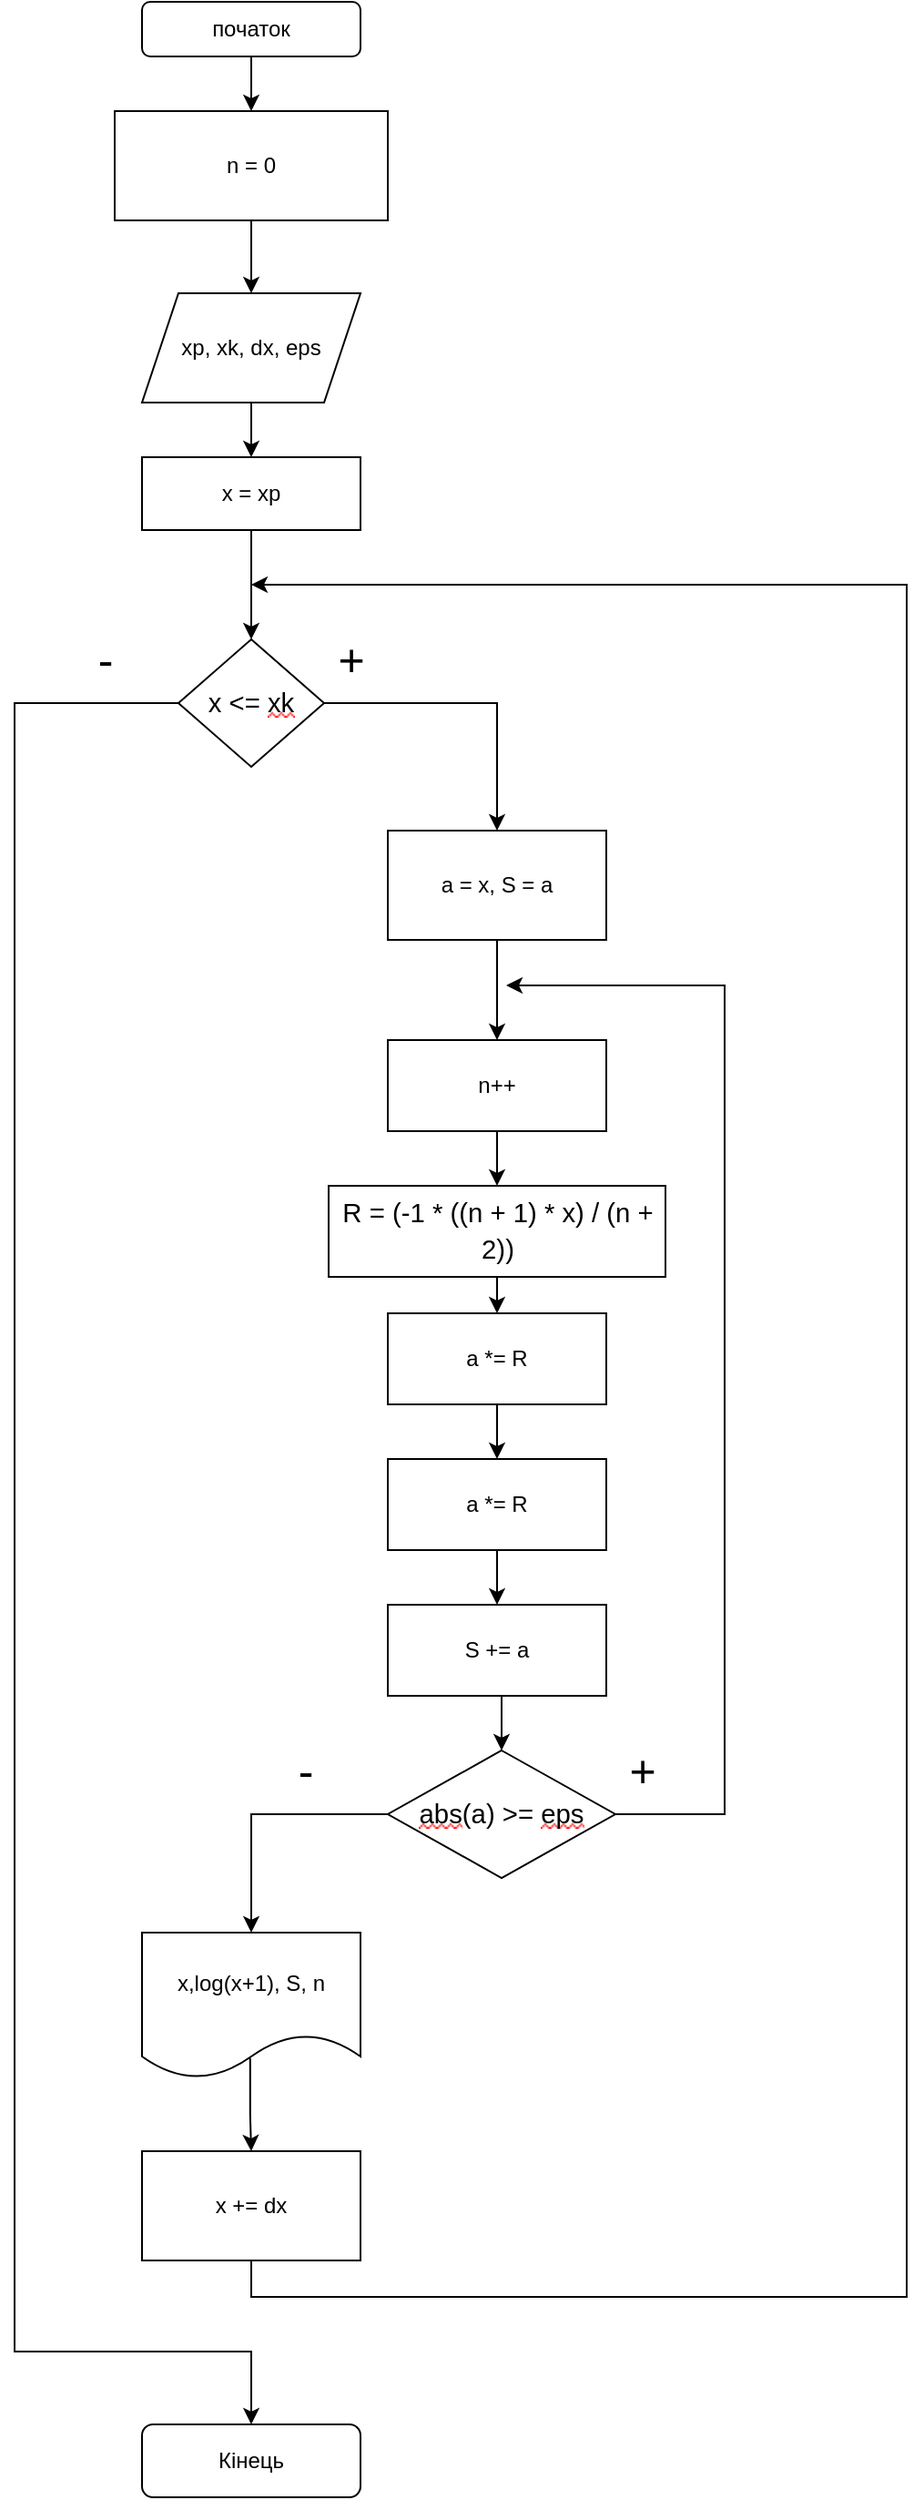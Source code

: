 <mxfile version="15.3.7" type="device"><diagram id="YmEQ2uBDp6oNaVa83a-b" name="Сторінка-1"><mxGraphModel dx="600" dy="869" grid="1" gridSize="10" guides="1" tooltips="1" connect="1" arrows="1" fold="1" page="1" pageScale="1" pageWidth="827" pageHeight="1169" math="0" shadow="0"><root><mxCell id="0"/><mxCell id="1" parent="0"/><mxCell id="u_j62W4I7q33ARfks3g7-3" value="" style="edgeStyle=orthogonalEdgeStyle;rounded=0;orthogonalLoop=1;jettySize=auto;html=1;" edge="1" parent="1" source="u_j62W4I7q33ARfks3g7-1" target="u_j62W4I7q33ARfks3g7-2"><mxGeometry relative="1" as="geometry"/></mxCell><mxCell id="u_j62W4I7q33ARfks3g7-1" value="початок" style="rounded=1;whiteSpace=wrap;html=1;" vertex="1" parent="1"><mxGeometry x="190" y="100" width="120" height="30" as="geometry"/></mxCell><mxCell id="u_j62W4I7q33ARfks3g7-5" value="" style="edgeStyle=orthogonalEdgeStyle;rounded=0;orthogonalLoop=1;jettySize=auto;html=1;" edge="1" parent="1" source="u_j62W4I7q33ARfks3g7-2" target="u_j62W4I7q33ARfks3g7-4"><mxGeometry relative="1" as="geometry"/></mxCell><mxCell id="u_j62W4I7q33ARfks3g7-2" value="n = 0" style="rounded=0;whiteSpace=wrap;html=1;" vertex="1" parent="1"><mxGeometry x="175" y="160" width="150" height="60" as="geometry"/></mxCell><mxCell id="u_j62W4I7q33ARfks3g7-7" style="edgeStyle=orthogonalEdgeStyle;rounded=0;orthogonalLoop=1;jettySize=auto;html=1;exitX=0.5;exitY=1;exitDx=0;exitDy=0;" edge="1" parent="1" source="u_j62W4I7q33ARfks3g7-4" target="u_j62W4I7q33ARfks3g7-6"><mxGeometry relative="1" as="geometry"/></mxCell><mxCell id="u_j62W4I7q33ARfks3g7-4" value="xp, xk, dx, eps" style="shape=parallelogram;perimeter=parallelogramPerimeter;whiteSpace=wrap;html=1;fixedSize=1;" vertex="1" parent="1"><mxGeometry x="190" y="260" width="120" height="60" as="geometry"/></mxCell><mxCell id="u_j62W4I7q33ARfks3g7-17" style="edgeStyle=orthogonalEdgeStyle;rounded=0;orthogonalLoop=1;jettySize=auto;html=1;exitX=0.5;exitY=1;exitDx=0;exitDy=0;entryX=0.5;entryY=0;entryDx=0;entryDy=0;" edge="1" parent="1" source="u_j62W4I7q33ARfks3g7-6" target="u_j62W4I7q33ARfks3g7-8"><mxGeometry relative="1" as="geometry"/></mxCell><mxCell id="u_j62W4I7q33ARfks3g7-6" value="x = xp" style="rounded=0;whiteSpace=wrap;html=1;" vertex="1" parent="1"><mxGeometry x="190" y="350" width="120" height="40" as="geometry"/></mxCell><mxCell id="u_j62W4I7q33ARfks3g7-16" style="edgeStyle=orthogonalEdgeStyle;rounded=0;orthogonalLoop=1;jettySize=auto;html=1;exitX=1;exitY=0.5;exitDx=0;exitDy=0;entryX=0.5;entryY=0;entryDx=0;entryDy=0;" edge="1" parent="1" source="u_j62W4I7q33ARfks3g7-8" target="u_j62W4I7q33ARfks3g7-11"><mxGeometry relative="1" as="geometry"/></mxCell><mxCell id="u_j62W4I7q33ARfks3g7-38" style="edgeStyle=orthogonalEdgeStyle;rounded=0;orthogonalLoop=1;jettySize=auto;html=1;exitX=0;exitY=0.5;exitDx=0;exitDy=0;entryX=0.5;entryY=0;entryDx=0;entryDy=0;" edge="1" parent="1" source="u_j62W4I7q33ARfks3g7-8" target="u_j62W4I7q33ARfks3g7-36"><mxGeometry relative="1" as="geometry"><Array as="points"><mxPoint x="120" y="485"/><mxPoint x="120" y="1390"/></Array></mxGeometry></mxCell><mxCell id="u_j62W4I7q33ARfks3g7-8" value="&lt;span class=&quot;NormalTextRun  BCX0 SCXW196502704&quot; style=&quot;margin: 0px ; padding: 0px ; color: rgb(0 , 0 , 0) ; font-family: &amp;#34;calibri&amp;#34; , &amp;#34;calibri_embeddedfont&amp;#34; , &amp;#34;calibri_msfontservice&amp;#34; , sans-serif ; font-size: 14.667px ; text-align: left ; background-color: rgb(255 , 255 , 255)&quot;&gt;x &amp;lt;=&amp;nbsp;&lt;/span&gt;&lt;span class=&quot;SpellingError  BCX0 SCXW196502704&quot; style=&quot;margin: 0px ; padding: 0px ; background-repeat: repeat-x ; background-position: left bottom ; background-image: url(&amp;#34;data:image/gif;base64,R0lGODlhBQAEAJECAP////8AAAAAAAAAACH5BAEAAAIALAAAAAAFAAQAAAIIlGAXCCHrTCgAOw==&amp;#34;) ; border-bottom: 1px solid transparent ; color: rgb(0 , 0 , 0) ; font-family: &amp;#34;calibri&amp;#34; , &amp;#34;calibri_embeddedfont&amp;#34; , &amp;#34;calibri_msfontservice&amp;#34; , sans-serif ; font-size: 14.667px ; text-align: left ; background-color: rgb(255 , 255 , 255)&quot;&gt;xk&lt;/span&gt;" style="rhombus;whiteSpace=wrap;html=1;" vertex="1" parent="1"><mxGeometry x="210" y="450" width="80" height="70" as="geometry"/></mxCell><mxCell id="u_j62W4I7q33ARfks3g7-10" style="edgeStyle=orthogonalEdgeStyle;rounded=0;orthogonalLoop=1;jettySize=auto;html=1;exitX=0.5;exitY=1;exitDx=0;exitDy=0;" edge="1" parent="1" source="u_j62W4I7q33ARfks3g7-8" target="u_j62W4I7q33ARfks3g7-8"><mxGeometry relative="1" as="geometry"/></mxCell><mxCell id="u_j62W4I7q33ARfks3g7-23" style="edgeStyle=orthogonalEdgeStyle;rounded=0;orthogonalLoop=1;jettySize=auto;html=1;exitX=0.5;exitY=1;exitDx=0;exitDy=0;entryX=0.5;entryY=0;entryDx=0;entryDy=0;" edge="1" parent="1" source="u_j62W4I7q33ARfks3g7-11" target="u_j62W4I7q33ARfks3g7-18"><mxGeometry relative="1" as="geometry"/></mxCell><mxCell id="u_j62W4I7q33ARfks3g7-11" value="a = x, S = a" style="rounded=0;whiteSpace=wrap;html=1;" vertex="1" parent="1"><mxGeometry x="325" y="555" width="120" height="60" as="geometry"/></mxCell><mxCell id="u_j62W4I7q33ARfks3g7-30" style="edgeStyle=orthogonalEdgeStyle;rounded=0;orthogonalLoop=1;jettySize=auto;html=1;exitX=1;exitY=0.5;exitDx=0;exitDy=0;" edge="1" parent="1" source="u_j62W4I7q33ARfks3g7-14"><mxGeometry relative="1" as="geometry"><mxPoint x="390" y="640" as="targetPoint"/><Array as="points"><mxPoint x="510" y="1095"/><mxPoint x="510" y="640"/></Array></mxGeometry></mxCell><mxCell id="u_j62W4I7q33ARfks3g7-34" style="edgeStyle=orthogonalEdgeStyle;rounded=0;orthogonalLoop=1;jettySize=auto;html=1;exitX=0;exitY=0.5;exitDx=0;exitDy=0;entryX=0.5;entryY=0;entryDx=0;entryDy=0;" edge="1" parent="1" source="u_j62W4I7q33ARfks3g7-14" target="u_j62W4I7q33ARfks3g7-32"><mxGeometry relative="1" as="geometry"/></mxCell><mxCell id="u_j62W4I7q33ARfks3g7-14" value="&lt;span class=&quot;SpellingError  BCX0 SCXW129024541&quot; style=&quot;margin: 0px ; padding: 0px ; background-repeat: repeat-x ; background-position: left bottom ; background-image: url(&amp;#34;data:image/gif;base64,R0lGODlhBQAEAJECAP////8AAAAAAAAAACH5BAEAAAIALAAAAAAFAAQAAAIIlGAXCCHrTCgAOw==&amp;#34;) ; border-bottom: 1px solid transparent ; color: rgb(0 , 0 , 0) ; font-family: &amp;#34;calibri&amp;#34; , &amp;#34;calibri_embeddedfont&amp;#34; , &amp;#34;calibri_msfontservice&amp;#34; , sans-serif ; font-size: 14.667px ; text-align: left ; background-color: rgb(255 , 255 , 255)&quot;&gt;abs&lt;/span&gt;&lt;span class=&quot;NormalTextRun  BCX0 SCXW129024541&quot; style=&quot;margin: 0px ; padding: 0px ; color: rgb(0 , 0 , 0) ; font-family: &amp;#34;calibri&amp;#34; , &amp;#34;calibri_embeddedfont&amp;#34; , &amp;#34;calibri_msfontservice&amp;#34; , sans-serif ; font-size: 14.667px ; text-align: left ; background-color: rgb(255 , 255 , 255)&quot;&gt;(a) &amp;gt;=&amp;nbsp;&lt;/span&gt;&lt;span class=&quot;SpellingError  BCX0 SCXW129024541&quot; style=&quot;margin: 0px ; padding: 0px ; background-repeat: repeat-x ; background-position: left bottom ; background-image: url(&amp;#34;data:image/gif;base64,R0lGODlhBQAEAJECAP////8AAAAAAAAAACH5BAEAAAIALAAAAAAFAAQAAAIIlGAXCCHrTCgAOw==&amp;#34;) ; border-bottom: 1px solid transparent ; color: rgb(0 , 0 , 0) ; font-family: &amp;#34;calibri&amp;#34; , &amp;#34;calibri_embeddedfont&amp;#34; , &amp;#34;calibri_msfontservice&amp;#34; , sans-serif ; font-size: 14.667px ; text-align: left ; background-color: rgb(255 , 255 , 255)&quot;&gt;eps&lt;/span&gt;" style="rhombus;whiteSpace=wrap;html=1;" vertex="1" parent="1"><mxGeometry x="325" y="1060" width="125" height="70" as="geometry"/></mxCell><mxCell id="u_j62W4I7q33ARfks3g7-24" style="edgeStyle=orthogonalEdgeStyle;rounded=0;orthogonalLoop=1;jettySize=auto;html=1;exitX=0.5;exitY=1;exitDx=0;exitDy=0;entryX=0.5;entryY=0;entryDx=0;entryDy=0;" edge="1" parent="1" source="u_j62W4I7q33ARfks3g7-18" target="u_j62W4I7q33ARfks3g7-19"><mxGeometry relative="1" as="geometry"/></mxCell><mxCell id="u_j62W4I7q33ARfks3g7-18" value="n++" style="rounded=0;whiteSpace=wrap;html=1;" vertex="1" parent="1"><mxGeometry x="325" y="670" width="120" height="50" as="geometry"/></mxCell><mxCell id="u_j62W4I7q33ARfks3g7-25" style="edgeStyle=orthogonalEdgeStyle;rounded=0;orthogonalLoop=1;jettySize=auto;html=1;exitX=0.5;exitY=1;exitDx=0;exitDy=0;entryX=0.5;entryY=0;entryDx=0;entryDy=0;" edge="1" parent="1" source="u_j62W4I7q33ARfks3g7-19" target="u_j62W4I7q33ARfks3g7-20"><mxGeometry relative="1" as="geometry"/></mxCell><mxCell id="u_j62W4I7q33ARfks3g7-19" value="&lt;span class=&quot;TabRun IPSelectionBlob BlobObject DragDrop SCXW114481486 BCX0&quot; style=&quot;margin: 0px ; padding: 0px ; display: inline-block ; position: relative ; font-size: 11pt ; font-family: &amp;#34;calibri&amp;#34; , sans-serif ; color: rgb(0 , 0 , 0) ; text-align: left ; background-color: rgb(255 , 255 , 255) ; width: 0px&quot;&gt;&lt;span class=&quot;TabChar SCXW114481486 BCX0&quot; style=&quot;margin: 0px ; padding: 0px ; display: inline-block&quot;&gt;&#9;&lt;/span&gt;&lt;span class=&quot;TabLeaderChars SCXW114481486 BCX0&quot; style=&quot;margin: 0px ; padding: 0px ; display: inline-block ; position: absolute ; top: 0px ; left: 0px&quot;&gt;&lt;/span&gt;&lt;/span&gt;&lt;span lang=&quot;UK-UA&quot; class=&quot;TextRun EmptyTextRun SCXW114481486 BCX0&quot; style=&quot;margin: 0px ; padding: 0px ; color: rgb(0 , 0 , 0) ; text-align: left ; background-color: rgb(255 , 255 , 255) ; font-size: 11pt ; line-height: 19.425px ; font-family: &amp;#34;calibri&amp;#34; , &amp;#34;calibri_embeddedfont&amp;#34; , &amp;#34;calibri_msfontservice&amp;#34; , sans-serif&quot;&gt;&lt;/span&gt;&lt;span class=&quot;TabRun IPSelectionBlob BlobObject DragDrop SCXW114481486 BCX0&quot; style=&quot;margin: 0px ; padding: 0px ; display: inline-block ; position: relative ; font-size: 11pt ; font-family: &amp;#34;calibri&amp;#34; , sans-serif ; color: rgb(0 , 0 , 0) ; text-align: left ; background-color: rgb(255 , 255 , 255) ; width: 0px&quot;&gt;&lt;span class=&quot;TabChar SCXW114481486 BCX0&quot; style=&quot;margin: 0px ; padding: 0px ; display: inline-block&quot;&gt;&#9;&lt;/span&gt;&lt;span class=&quot;TabLeaderChars SCXW114481486 BCX0&quot; style=&quot;margin: 0px ; padding: 0px ; display: inline-block ; position: absolute ; top: 0px ; left: 0px&quot;&gt;&lt;/span&gt;&lt;/span&gt;&lt;span lang=&quot;UK-UA&quot; class=&quot;TextRun EmptyTextRun SCXW114481486 BCX0&quot; style=&quot;margin: 0px ; padding: 0px ; color: rgb(0 , 0 , 0) ; text-align: left ; background-color: rgb(255 , 255 , 255) ; font-size: 11pt ; line-height: 19.425px ; font-family: &amp;#34;calibri&amp;#34; , &amp;#34;calibri_embeddedfont&amp;#34; , &amp;#34;calibri_msfontservice&amp;#34; , sans-serif&quot;&gt;&lt;/span&gt;&lt;span class=&quot;TabRun IPSelectionBlob BlobObject DragDrop SCXW114481486 BCX0&quot; style=&quot;margin: 0px ; padding: 0px ; display: inline-block ; position: relative ; font-size: 11pt ; font-family: &amp;#34;calibri&amp;#34; , sans-serif ; color: rgb(0 , 0 , 0) ; text-align: left ; background-color: rgb(255 , 255 , 255) ; width: 0px&quot;&gt;&lt;span class=&quot;TabChar SCXW114481486 BCX0&quot; style=&quot;margin: 0px ; padding: 0px ; display: inline-block&quot;&gt;&#9;&lt;/span&gt;&lt;span class=&quot;TabLeaderChars SCXW114481486 BCX0&quot; style=&quot;margin: 0px ; padding: 0px ; display: inline-block ; position: absolute ; top: 0px ; left: 0px&quot;&gt;&lt;/span&gt;&lt;/span&gt;&lt;span lang=&quot;UK-UA&quot; class=&quot;TextRun SCXW114481486 BCX0&quot; style=&quot;margin: 0px ; padding: 0px ; color: rgb(0 , 0 , 0) ; text-align: left ; background-color: rgb(255 , 255 , 255) ; font-size: 11pt ; line-height: 19.425px ; font-family: &amp;#34;calibri&amp;#34; , &amp;#34;calibri_embeddedfont&amp;#34; , &amp;#34;calibri_msfontservice&amp;#34; , sans-serif&quot;&gt;&lt;span class=&quot;NormalTextRun SCXW114481486 BCX0&quot; style=&quot;margin: 0px ; padding: 0px&quot;&gt;R = (-1 * ((n + 1) * x) / (n + 2))&lt;/span&gt;&lt;/span&gt;" style="rounded=0;whiteSpace=wrap;html=1;" vertex="1" parent="1"><mxGeometry x="292.5" y="750" width="185" height="50" as="geometry"/></mxCell><mxCell id="u_j62W4I7q33ARfks3g7-26" style="edgeStyle=orthogonalEdgeStyle;rounded=0;orthogonalLoop=1;jettySize=auto;html=1;exitX=0.5;exitY=1;exitDx=0;exitDy=0;entryX=0.5;entryY=0;entryDx=0;entryDy=0;" edge="1" parent="1" source="u_j62W4I7q33ARfks3g7-20" target="u_j62W4I7q33ARfks3g7-22"><mxGeometry relative="1" as="geometry"/></mxCell><mxCell id="u_j62W4I7q33ARfks3g7-20" value="a *= R" style="rounded=0;whiteSpace=wrap;html=1;" vertex="1" parent="1"><mxGeometry x="325" y="820" width="120" height="50" as="geometry"/></mxCell><mxCell id="u_j62W4I7q33ARfks3g7-28" style="edgeStyle=orthogonalEdgeStyle;rounded=0;orthogonalLoop=1;jettySize=auto;html=1;exitX=0.5;exitY=1;exitDx=0;exitDy=0;entryX=0.5;entryY=0;entryDx=0;entryDy=0;" edge="1" parent="1" source="u_j62W4I7q33ARfks3g7-22" target="u_j62W4I7q33ARfks3g7-27"><mxGeometry relative="1" as="geometry"/></mxCell><mxCell id="u_j62W4I7q33ARfks3g7-22" value="a *= R" style="rounded=0;whiteSpace=wrap;html=1;" vertex="1" parent="1"><mxGeometry x="325" y="900" width="120" height="50" as="geometry"/></mxCell><mxCell id="u_j62W4I7q33ARfks3g7-29" style="edgeStyle=orthogonalEdgeStyle;rounded=0;orthogonalLoop=1;jettySize=auto;html=1;exitX=0.5;exitY=1;exitDx=0;exitDy=0;entryX=0.5;entryY=0;entryDx=0;entryDy=0;" edge="1" parent="1" source="u_j62W4I7q33ARfks3g7-27" target="u_j62W4I7q33ARfks3g7-14"><mxGeometry relative="1" as="geometry"/></mxCell><mxCell id="u_j62W4I7q33ARfks3g7-27" value="S += a" style="rounded=0;whiteSpace=wrap;html=1;" vertex="1" parent="1"><mxGeometry x="325" y="980" width="120" height="50" as="geometry"/></mxCell><mxCell id="u_j62W4I7q33ARfks3g7-35" value="" style="edgeStyle=orthogonalEdgeStyle;rounded=0;orthogonalLoop=1;jettySize=auto;html=1;exitX=0.495;exitY=0.862;exitDx=0;exitDy=0;exitPerimeter=0;" edge="1" parent="1" source="u_j62W4I7q33ARfks3g7-32" target="u_j62W4I7q33ARfks3g7-33"><mxGeometry relative="1" as="geometry"/></mxCell><mxCell id="u_j62W4I7q33ARfks3g7-32" value="x,log(x+1), S, n" style="shape=document;whiteSpace=wrap;html=1;boundedLbl=1;" vertex="1" parent="1"><mxGeometry x="190" y="1160" width="120" height="80" as="geometry"/></mxCell><mxCell id="u_j62W4I7q33ARfks3g7-39" style="edgeStyle=orthogonalEdgeStyle;rounded=0;orthogonalLoop=1;jettySize=auto;html=1;exitX=0.5;exitY=1;exitDx=0;exitDy=0;" edge="1" parent="1" source="u_j62W4I7q33ARfks3g7-33"><mxGeometry relative="1" as="geometry"><mxPoint x="250" y="420" as="targetPoint"/><Array as="points"><mxPoint x="250" y="1360"/><mxPoint x="610" y="1360"/><mxPoint x="610" y="420"/></Array></mxGeometry></mxCell><mxCell id="u_j62W4I7q33ARfks3g7-33" value="x += dx" style="rounded=0;whiteSpace=wrap;html=1;" vertex="1" parent="1"><mxGeometry x="190" y="1280" width="120" height="60" as="geometry"/></mxCell><mxCell id="u_j62W4I7q33ARfks3g7-36" value="Кінець" style="rounded=1;whiteSpace=wrap;html=1;" vertex="1" parent="1"><mxGeometry x="190" y="1430" width="120" height="40" as="geometry"/></mxCell><mxCell id="u_j62W4I7q33ARfks3g7-40" value="&lt;font style=&quot;font-size: 25px&quot;&gt;+&lt;/font&gt;" style="text;html=1;strokeColor=none;fillColor=none;align=center;verticalAlign=middle;whiteSpace=wrap;rounded=0;" vertex="1" parent="1"><mxGeometry x="285" y="450" width="40" height="20" as="geometry"/></mxCell><mxCell id="u_j62W4I7q33ARfks3g7-41" value="&lt;font style=&quot;font-size: 25px&quot;&gt;-&lt;/font&gt;&lt;span style=&quot;color: rgba(0 , 0 , 0 , 0) ; font-family: monospace ; font-size: 0px&quot;&gt;%3CmxGraphModel%3E%3Croot%3E%3CmxCell%20id%3D%220%22%2F%3E%3CmxCell%20id%3D%221%22%20parent%3D%220%22%2F%3E%3CmxCell%20id%3D%222%22%20value%3D%22%26lt%3Bfont%20style%3D%26quot%3Bfont-size%3A%2025px%26quot%3B%26gt%3B%2B%26lt%3B%2Ffont%26gt%3B%22%20style%3D%22text%3Bhtml%3D1%3BstrokeColor%3Dnone%3BfillColor%3Dnone%3Balign%3Dcenter%3BverticalAlign%3Dmiddle%3BwhiteSpace%3Dwrap%3Brounded%3D0%3B%22%20vertex%3D%221%22%20parent%3D%221%22%3E%3CmxGeometry%20x%3D%22285%22%20y%3D%22450%22%20width%3D%2240%22%20height%3D%2220%22%20as%3D%22geometry%22%2F%3E%3C%2FmxCell%3E%3C%2Froot%3E%3C%2FmxGraphModel%3E&lt;/span&gt;" style="text;html=1;strokeColor=none;fillColor=none;align=center;verticalAlign=middle;whiteSpace=wrap;rounded=0;" vertex="1" parent="1"><mxGeometry x="150" y="450" width="40" height="20" as="geometry"/></mxCell><mxCell id="u_j62W4I7q33ARfks3g7-42" value="&lt;font style=&quot;font-size: 25px&quot;&gt;+&lt;/font&gt;" style="text;html=1;strokeColor=none;fillColor=none;align=center;verticalAlign=middle;whiteSpace=wrap;rounded=0;" vertex="1" parent="1"><mxGeometry x="445" y="1060" width="40" height="20" as="geometry"/></mxCell><mxCell id="u_j62W4I7q33ARfks3g7-43" value="&lt;font style=&quot;font-size: 25px&quot;&gt;-&lt;/font&gt;&lt;span style=&quot;color: rgba(0 , 0 , 0 , 0) ; font-family: monospace ; font-size: 0px&quot;&gt;%3CmxGraphModel%3E%3Croot%3E%3CmxCell%20id%3D%220%22%2F%3E%3CmxCell%20id%3D%221%22%20parent%3D%220%22%2F%3E%3CmxCell%20id%3D%222%22%20value%3D%22%26lt%3Bfont%20style%3D%26quot%3Bfont-size%3A%2025px%26quot%3B%26gt%3B%2B%26lt%3B%2Ffont%26gt%3B%22%20style%3D%22text%3Bhtml%3D1%3BstrokeColor%3Dnone%3BfillColor%3Dnone%3Balign%3Dcenter%3BverticalAlign%3Dmiddle%3BwhiteSpace%3Dwrap%3Brounded%3D0%3B%22%20vertex%3D%221%22%20parent%3D%221%22%3E%3CmxGeometry%20x%3D%22285%22%20y%3D%22450%22%20width%3D%2240%22%20height%3D%2220%22%20as%3D%22geometry%22%2F%3E%3C%2FmxCell%3E%3C%2Froot%3E%3C%2FmxGraphModel%3E&lt;/span&gt;" style="text;html=1;strokeColor=none;fillColor=none;align=center;verticalAlign=middle;whiteSpace=wrap;rounded=0;" vertex="1" parent="1"><mxGeometry x="260" y="1060" width="40" height="20" as="geometry"/></mxCell></root></mxGraphModel></diagram></mxfile>